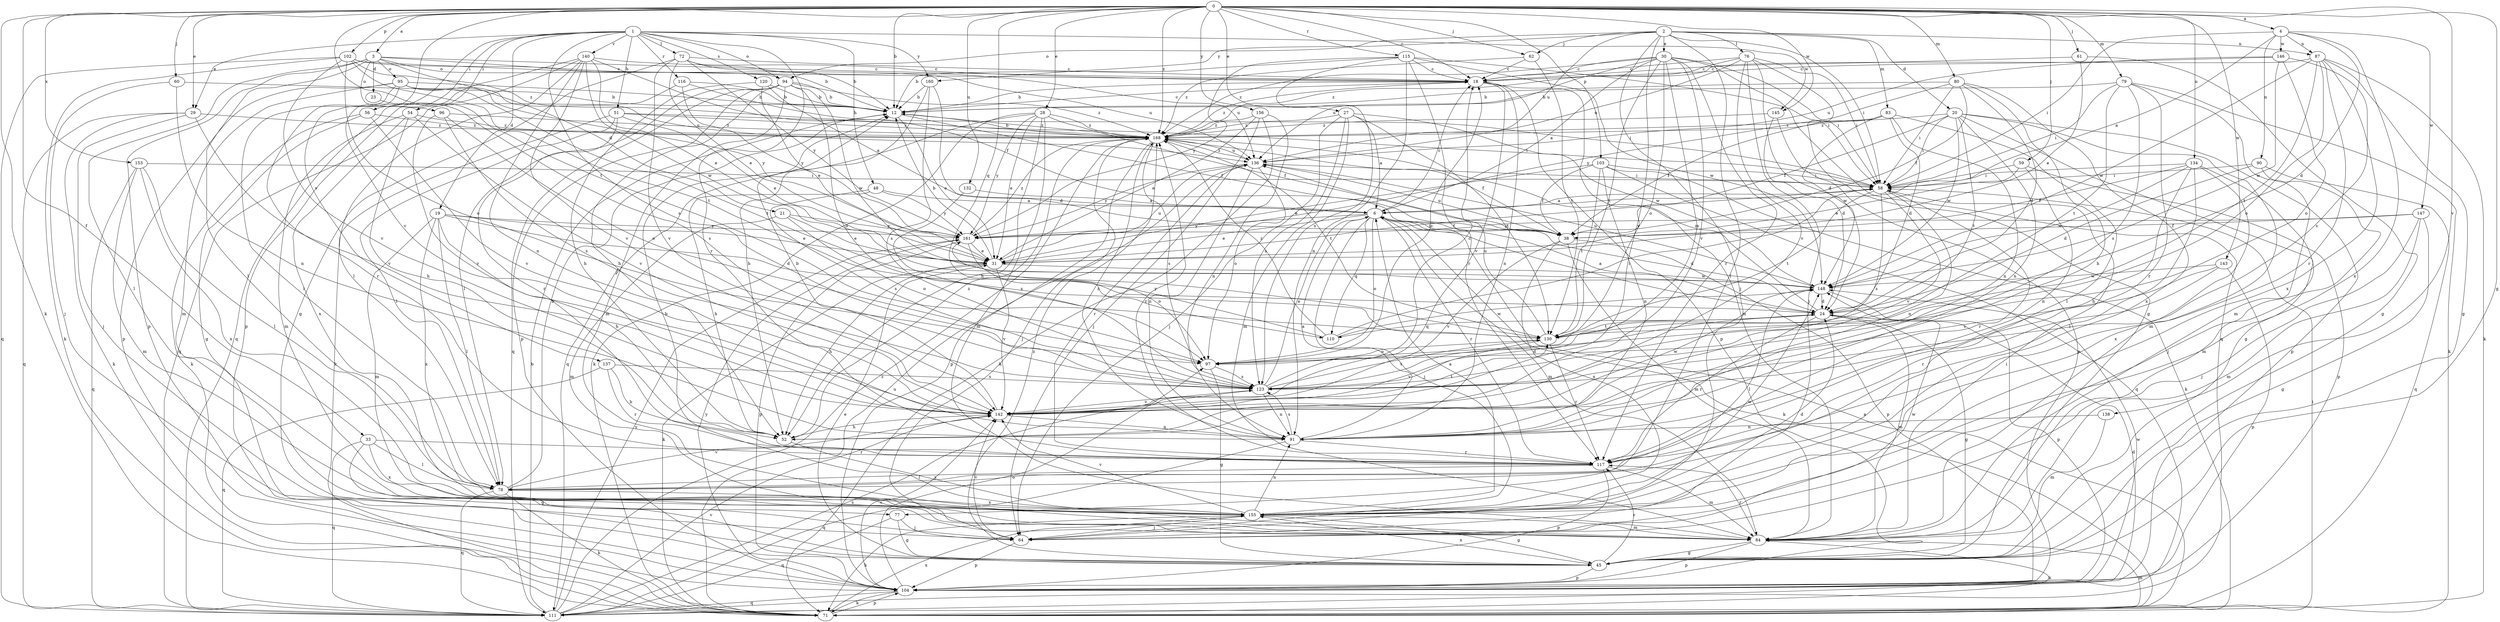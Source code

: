 strict digraph  {
0;
1;
2;
3;
4;
6;
12;
18;
19;
20;
21;
23;
24;
27;
28;
29;
30;
31;
33;
38;
45;
48;
51;
52;
54;
56;
58;
59;
60;
61;
62;
64;
71;
72;
76;
77;
78;
79;
80;
83;
84;
87;
90;
91;
94;
95;
96;
97;
102;
103;
104;
110;
111;
115;
116;
117;
120;
123;
130;
132;
134;
136;
137;
138;
140;
142;
143;
145;
146;
147;
148;
153;
155;
156;
160;
161;
168;
0 -> 3  [label=a];
0 -> 4  [label=a];
0 -> 12  [label=b];
0 -> 18  [label=c];
0 -> 27  [label=e];
0 -> 28  [label=e];
0 -> 29  [label=e];
0 -> 33  [label=f];
0 -> 45  [label=g];
0 -> 59  [label=j];
0 -> 60  [label=j];
0 -> 61  [label=j];
0 -> 62  [label=j];
0 -> 71  [label=k];
0 -> 79  [label=m];
0 -> 80  [label=m];
0 -> 102  [label=p];
0 -> 103  [label=p];
0 -> 110  [label=q];
0 -> 115  [label=r];
0 -> 130  [label=t];
0 -> 132  [label=u];
0 -> 134  [label=u];
0 -> 137  [label=v];
0 -> 138  [label=v];
0 -> 143  [label=w];
0 -> 145  [label=w];
0 -> 153  [label=x];
0 -> 156  [label=y];
0 -> 168  [label=z];
1 -> 19  [label=d];
1 -> 29  [label=e];
1 -> 48  [label=h];
1 -> 51  [label=h];
1 -> 54  [label=i];
1 -> 56  [label=i];
1 -> 72  [label=l];
1 -> 94  [label=o];
1 -> 116  [label=r];
1 -> 117  [label=r];
1 -> 120  [label=s];
1 -> 123  [label=s];
1 -> 140  [label=v];
1 -> 142  [label=v];
1 -> 145  [label=w];
1 -> 160  [label=y];
2 -> 20  [label=d];
2 -> 30  [label=e];
2 -> 58  [label=i];
2 -> 62  [label=j];
2 -> 64  [label=j];
2 -> 76  [label=l];
2 -> 77  [label=l];
2 -> 83  [label=m];
2 -> 87  [label=n];
2 -> 94  [label=o];
2 -> 136  [label=u];
2 -> 142  [label=v];
2 -> 160  [label=y];
3 -> 18  [label=c];
3 -> 21  [label=d];
3 -> 23  [label=d];
3 -> 77  [label=l];
3 -> 78  [label=l];
3 -> 94  [label=o];
3 -> 95  [label=o];
3 -> 96  [label=o];
3 -> 104  [label=p];
3 -> 136  [label=u];
4 -> 6  [label=a];
4 -> 24  [label=d];
4 -> 58  [label=i];
4 -> 87  [label=n];
4 -> 90  [label=n];
4 -> 146  [label=w];
4 -> 147  [label=w];
4 -> 155  [label=x];
6 -> 18  [label=c];
6 -> 24  [label=d];
6 -> 31  [label=e];
6 -> 38  [label=f];
6 -> 64  [label=j];
6 -> 71  [label=k];
6 -> 84  [label=m];
6 -> 97  [label=o];
6 -> 110  [label=q];
6 -> 117  [label=r];
6 -> 161  [label=y];
12 -> 18  [label=c];
12 -> 31  [label=e];
12 -> 38  [label=f];
12 -> 168  [label=z];
18 -> 12  [label=b];
18 -> 84  [label=m];
18 -> 91  [label=n];
18 -> 104  [label=p];
18 -> 142  [label=v];
18 -> 168  [label=z];
19 -> 24  [label=d];
19 -> 31  [label=e];
19 -> 52  [label=h];
19 -> 78  [label=l];
19 -> 84  [label=m];
19 -> 155  [label=x];
19 -> 161  [label=y];
20 -> 38  [label=f];
20 -> 45  [label=g];
20 -> 58  [label=i];
20 -> 84  [label=m];
20 -> 91  [label=n];
20 -> 104  [label=p];
20 -> 130  [label=t];
20 -> 148  [label=w];
20 -> 168  [label=z];
21 -> 31  [label=e];
21 -> 84  [label=m];
21 -> 97  [label=o];
21 -> 161  [label=y];
23 -> 123  [label=s];
24 -> 6  [label=a];
24 -> 45  [label=g];
24 -> 84  [label=m];
24 -> 110  [label=q];
24 -> 117  [label=r];
24 -> 130  [label=t];
24 -> 168  [label=z];
27 -> 6  [label=a];
27 -> 64  [label=j];
27 -> 84  [label=m];
27 -> 123  [label=s];
27 -> 130  [label=t];
27 -> 148  [label=w];
27 -> 168  [label=z];
28 -> 31  [label=e];
28 -> 38  [label=f];
28 -> 52  [label=h];
28 -> 71  [label=k];
28 -> 84  [label=m];
28 -> 111  [label=q];
28 -> 161  [label=y];
28 -> 168  [label=z];
29 -> 64  [label=j];
29 -> 71  [label=k];
29 -> 111  [label=q];
29 -> 142  [label=v];
29 -> 168  [label=z];
30 -> 6  [label=a];
30 -> 18  [label=c];
30 -> 58  [label=i];
30 -> 97  [label=o];
30 -> 111  [label=q];
30 -> 117  [label=r];
30 -> 123  [label=s];
30 -> 130  [label=t];
30 -> 136  [label=u];
30 -> 142  [label=v];
30 -> 168  [label=z];
31 -> 12  [label=b];
31 -> 52  [label=h];
31 -> 58  [label=i];
31 -> 71  [label=k];
31 -> 136  [label=u];
31 -> 142  [label=v];
31 -> 148  [label=w];
33 -> 45  [label=g];
33 -> 78  [label=l];
33 -> 111  [label=q];
33 -> 117  [label=r];
33 -> 155  [label=x];
38 -> 84  [label=m];
38 -> 104  [label=p];
38 -> 136  [label=u];
38 -> 142  [label=v];
38 -> 155  [label=x];
45 -> 31  [label=e];
45 -> 104  [label=p];
45 -> 117  [label=r];
45 -> 155  [label=x];
45 -> 168  [label=z];
48 -> 6  [label=a];
48 -> 52  [label=h];
48 -> 123  [label=s];
48 -> 161  [label=y];
51 -> 31  [label=e];
51 -> 58  [label=i];
51 -> 71  [label=k];
51 -> 78  [label=l];
51 -> 117  [label=r];
51 -> 168  [label=z];
52 -> 155  [label=x];
52 -> 168  [label=z];
54 -> 52  [label=h];
54 -> 84  [label=m];
54 -> 142  [label=v];
54 -> 155  [label=x];
54 -> 168  [label=z];
56 -> 45  [label=g];
56 -> 71  [label=k];
56 -> 142  [label=v];
56 -> 168  [label=z];
58 -> 6  [label=a];
58 -> 91  [label=n];
58 -> 117  [label=r];
58 -> 123  [label=s];
58 -> 130  [label=t];
58 -> 142  [label=v];
59 -> 31  [label=e];
59 -> 58  [label=i];
59 -> 91  [label=n];
59 -> 104  [label=p];
60 -> 12  [label=b];
60 -> 64  [label=j];
60 -> 91  [label=n];
61 -> 18  [label=c];
61 -> 31  [label=e];
61 -> 45  [label=g];
62 -> 18  [label=c];
62 -> 130  [label=t];
62 -> 168  [label=z];
64 -> 104  [label=p];
64 -> 142  [label=v];
64 -> 148  [label=w];
71 -> 6  [label=a];
71 -> 58  [label=i];
71 -> 84  [label=m];
71 -> 104  [label=p];
71 -> 136  [label=u];
71 -> 155  [label=x];
72 -> 12  [label=b];
72 -> 18  [label=c];
72 -> 31  [label=e];
72 -> 45  [label=g];
72 -> 136  [label=u];
72 -> 142  [label=v];
72 -> 161  [label=y];
76 -> 18  [label=c];
76 -> 24  [label=d];
76 -> 45  [label=g];
76 -> 58  [label=i];
76 -> 64  [label=j];
76 -> 136  [label=u];
76 -> 142  [label=v];
76 -> 168  [label=z];
77 -> 45  [label=g];
77 -> 64  [label=j];
77 -> 111  [label=q];
78 -> 12  [label=b];
78 -> 71  [label=k];
78 -> 111  [label=q];
78 -> 142  [label=v];
78 -> 155  [label=x];
79 -> 12  [label=b];
79 -> 58  [label=i];
79 -> 71  [label=k];
79 -> 84  [label=m];
79 -> 117  [label=r];
79 -> 123  [label=s];
79 -> 130  [label=t];
80 -> 12  [label=b];
80 -> 24  [label=d];
80 -> 38  [label=f];
80 -> 52  [label=h];
80 -> 58  [label=i];
80 -> 155  [label=x];
80 -> 161  [label=y];
83 -> 24  [label=d];
83 -> 38  [label=f];
83 -> 78  [label=l];
83 -> 91  [label=n];
83 -> 148  [label=w];
83 -> 168  [label=z];
84 -> 45  [label=g];
84 -> 58  [label=i];
84 -> 71  [label=k];
84 -> 104  [label=p];
84 -> 117  [label=r];
87 -> 18  [label=c];
87 -> 45  [label=g];
87 -> 71  [label=k];
87 -> 97  [label=o];
87 -> 117  [label=r];
87 -> 130  [label=t];
87 -> 148  [label=w];
87 -> 155  [label=x];
90 -> 24  [label=d];
90 -> 58  [label=i];
90 -> 64  [label=j];
90 -> 111  [label=q];
91 -> 6  [label=a];
91 -> 111  [label=q];
91 -> 117  [label=r];
91 -> 123  [label=s];
91 -> 168  [label=z];
94 -> 12  [label=b];
94 -> 52  [label=h];
94 -> 78  [label=l];
94 -> 84  [label=m];
94 -> 97  [label=o];
94 -> 104  [label=p];
94 -> 111  [label=q];
94 -> 148  [label=w];
94 -> 168  [label=z];
95 -> 12  [label=b];
95 -> 78  [label=l];
95 -> 84  [label=m];
95 -> 104  [label=p];
95 -> 117  [label=r];
95 -> 130  [label=t];
95 -> 136  [label=u];
95 -> 161  [label=y];
96 -> 97  [label=o];
96 -> 123  [label=s];
96 -> 142  [label=v];
96 -> 168  [label=z];
97 -> 18  [label=c];
97 -> 45  [label=g];
97 -> 123  [label=s];
102 -> 12  [label=b];
102 -> 18  [label=c];
102 -> 71  [label=k];
102 -> 97  [label=o];
102 -> 111  [label=q];
102 -> 130  [label=t];
102 -> 142  [label=v];
102 -> 168  [label=z];
103 -> 31  [label=e];
103 -> 38  [label=f];
103 -> 58  [label=i];
103 -> 71  [label=k];
103 -> 91  [label=n];
103 -> 111  [label=q];
103 -> 130  [label=t];
104 -> 24  [label=d];
104 -> 71  [label=k];
104 -> 97  [label=o];
104 -> 111  [label=q];
104 -> 142  [label=v];
104 -> 148  [label=w];
104 -> 161  [label=y];
110 -> 58  [label=i];
110 -> 148  [label=w];
110 -> 161  [label=y];
110 -> 168  [label=z];
111 -> 12  [label=b];
111 -> 123  [label=s];
111 -> 142  [label=v];
111 -> 161  [label=y];
111 -> 168  [label=z];
115 -> 12  [label=b];
115 -> 18  [label=c];
115 -> 58  [label=i];
115 -> 91  [label=n];
115 -> 117  [label=r];
115 -> 123  [label=s];
115 -> 148  [label=w];
115 -> 161  [label=y];
116 -> 12  [label=b];
116 -> 58  [label=i];
116 -> 111  [label=q];
116 -> 161  [label=y];
117 -> 78  [label=l];
117 -> 84  [label=m];
117 -> 104  [label=p];
117 -> 168  [label=z];
120 -> 6  [label=a];
120 -> 12  [label=b];
120 -> 31  [label=e];
120 -> 52  [label=h];
123 -> 6  [label=a];
123 -> 18  [label=c];
123 -> 24  [label=d];
123 -> 91  [label=n];
123 -> 130  [label=t];
123 -> 142  [label=v];
130 -> 97  [label=o];
130 -> 117  [label=r];
130 -> 136  [label=u];
130 -> 142  [label=v];
132 -> 6  [label=a];
132 -> 123  [label=s];
134 -> 38  [label=f];
134 -> 52  [label=h];
134 -> 58  [label=i];
134 -> 78  [label=l];
134 -> 84  [label=m];
134 -> 148  [label=w];
134 -> 155  [label=x];
136 -> 58  [label=i];
136 -> 91  [label=n];
136 -> 97  [label=o];
136 -> 117  [label=r];
136 -> 161  [label=y];
136 -> 168  [label=z];
137 -> 52  [label=h];
137 -> 111  [label=q];
137 -> 117  [label=r];
137 -> 123  [label=s];
138 -> 84  [label=m];
138 -> 91  [label=n];
140 -> 18  [label=c];
140 -> 31  [label=e];
140 -> 38  [label=f];
140 -> 78  [label=l];
140 -> 91  [label=n];
140 -> 104  [label=p];
140 -> 111  [label=q];
140 -> 142  [label=v];
140 -> 148  [label=w];
142 -> 12  [label=b];
142 -> 52  [label=h];
142 -> 91  [label=n];
142 -> 130  [label=t];
142 -> 148  [label=w];
143 -> 104  [label=p];
143 -> 117  [label=r];
143 -> 123  [label=s];
143 -> 148  [label=w];
145 -> 24  [label=d];
145 -> 104  [label=p];
145 -> 168  [label=z];
146 -> 18  [label=c];
146 -> 97  [label=o];
146 -> 123  [label=s];
146 -> 136  [label=u];
146 -> 148  [label=w];
147 -> 38  [label=f];
147 -> 45  [label=g];
147 -> 64  [label=j];
147 -> 84  [label=m];
147 -> 161  [label=y];
148 -> 24  [label=d];
148 -> 78  [label=l];
148 -> 104  [label=p];
148 -> 136  [label=u];
153 -> 58  [label=i];
153 -> 78  [label=l];
153 -> 84  [label=m];
153 -> 111  [label=q];
153 -> 155  [label=x];
155 -> 6  [label=a];
155 -> 12  [label=b];
155 -> 24  [label=d];
155 -> 45  [label=g];
155 -> 64  [label=j];
155 -> 71  [label=k];
155 -> 84  [label=m];
155 -> 91  [label=n];
155 -> 142  [label=v];
155 -> 148  [label=w];
156 -> 31  [label=e];
156 -> 64  [label=j];
156 -> 71  [label=k];
156 -> 91  [label=n];
156 -> 168  [label=z];
160 -> 12  [label=b];
160 -> 24  [label=d];
160 -> 52  [label=h];
160 -> 123  [label=s];
161 -> 31  [label=e];
161 -> 97  [label=o];
161 -> 104  [label=p];
161 -> 168  [label=z];
168 -> 12  [label=b];
168 -> 38  [label=f];
168 -> 64  [label=j];
168 -> 104  [label=p];
168 -> 123  [label=s];
168 -> 130  [label=t];
168 -> 136  [label=u];
}
